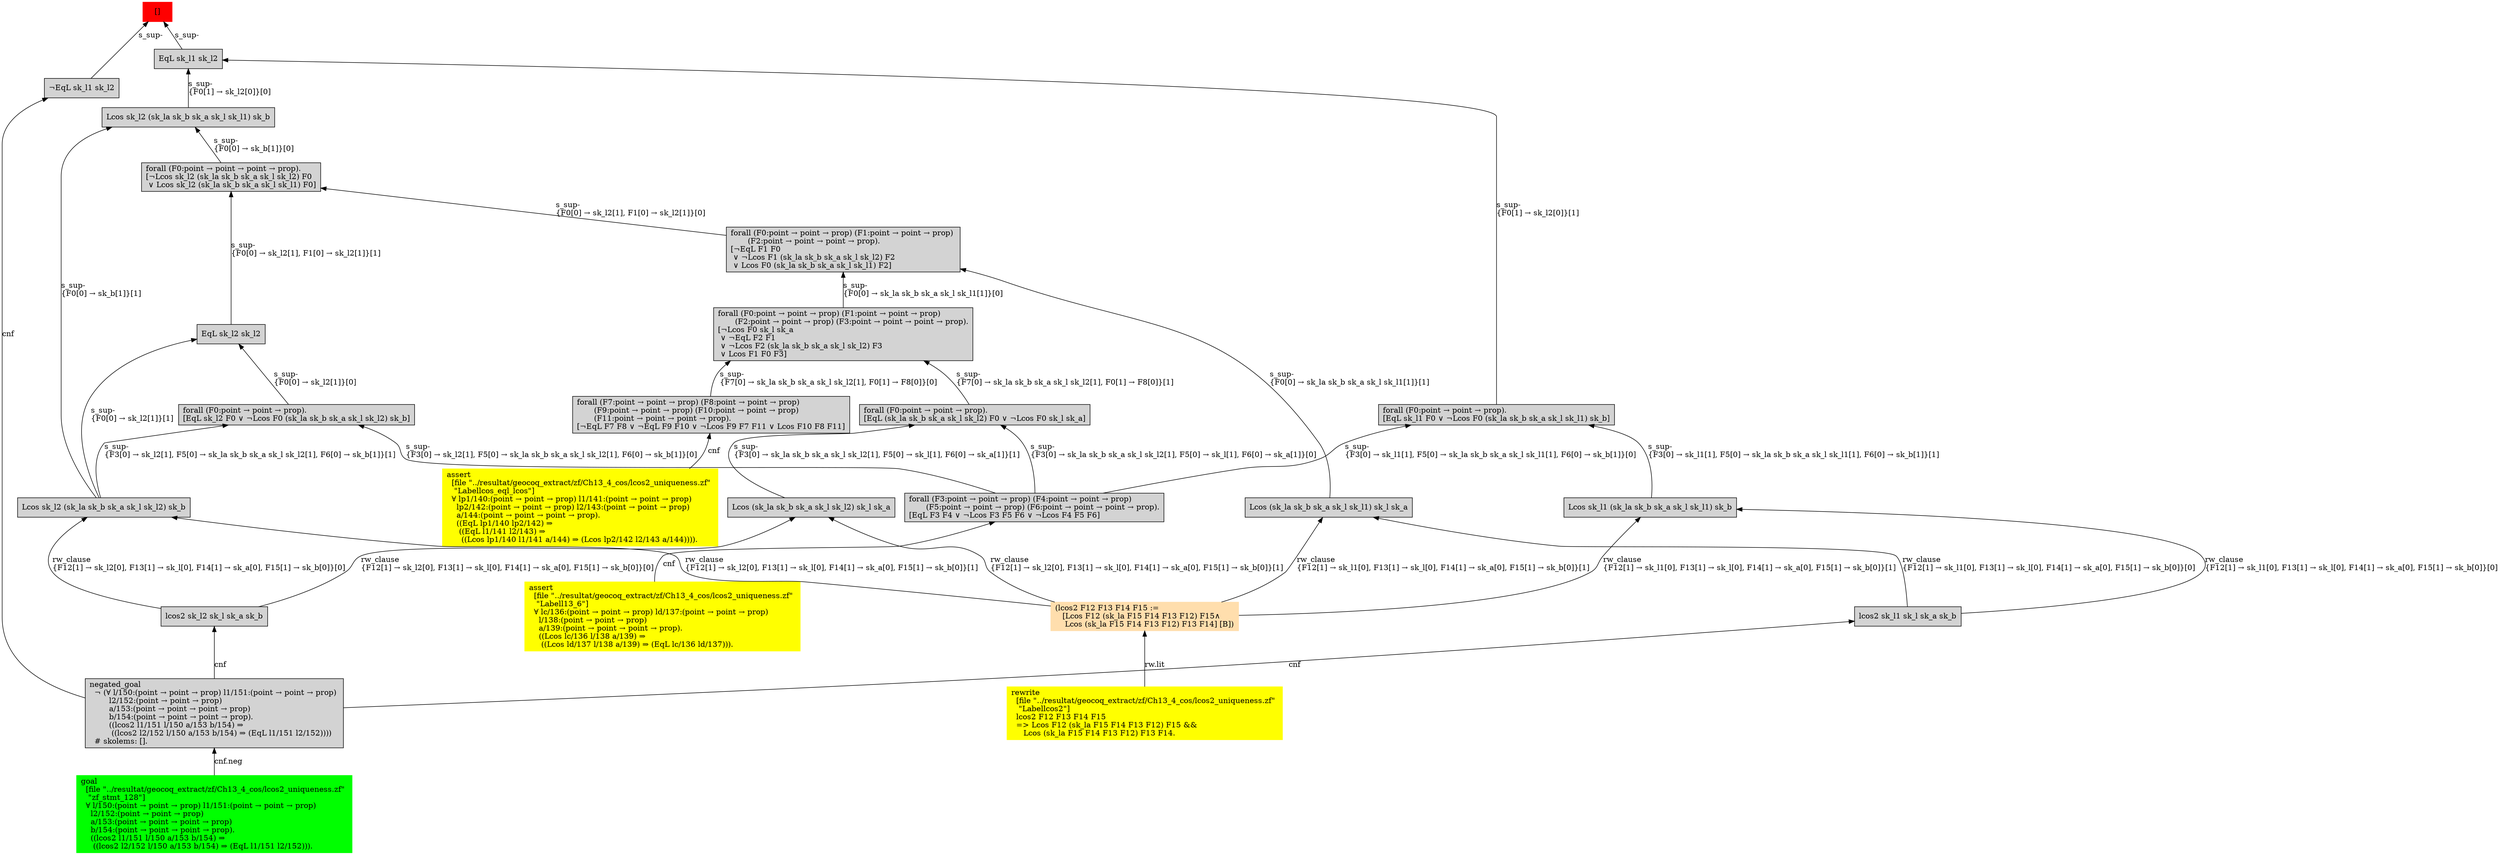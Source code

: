 digraph "unsat_graph" {
  vertex_0 [color=red, label="[]", shape=box, style=filled];
  vertex_0 -> vertex_1 [label="s_sup-\l", dir="back"];
  vertex_1 [shape=box, label="¬EqL sk_l1 sk_l2\l", style=filled];
  vertex_1 -> vertex_2 [label="cnf", dir="back"];
  vertex_2 [shape=box, label="negated_goal\l  ¬ (∀ l/150:(point → point → prop) l1/151:(point → point → prop) \l        l2/152:(point → point → prop) \l        a/153:(point → point → point → prop) \l        b/154:(point → point → point → prop).\l        ((lcos2 l1/151 l/150 a/153 b/154) ⇒\l         ((lcos2 l2/152 l/150 a/153 b/154) ⇒ (EqL l1/151 l2/152))))\l  # skolems: [].\l", style=filled];
  vertex_2 -> vertex_3 [label="cnf.neg", dir="back"];
  vertex_3 [color=green, shape=box, label="goal\l  [file \"../resultat/geocoq_extract/zf/Ch13_4_cos/lcos2_uniqueness.zf\" \l   \"zf_stmt_128\"]\l  ∀ l/150:(point → point → prop) l1/151:(point → point → prop) \l    l2/152:(point → point → prop) \l    a/153:(point → point → point → prop) \l    b/154:(point → point → point → prop).\l    ((lcos2 l1/151 l/150 a/153 b/154) ⇒\l     ((lcos2 l2/152 l/150 a/153 b/154) ⇒ (EqL l1/151 l2/152))).\l", style=filled];
  vertex_0 -> vertex_4 [label="s_sup-\l", dir="back"];
  vertex_4 [shape=box, label="EqL sk_l1 sk_l2\l", style=filled];
  vertex_4 -> vertex_5 [label="s_sup-\l\{F0[1] → sk_l2[0]\}[1]\l", dir="back"];
  vertex_5 [shape=box, label="forall (F0:point → point → prop).\l[EqL sk_l1 F0 ∨ ¬Lcos F0 (sk_la sk_b sk_a sk_l sk_l1) sk_b]\l", style=filled];
  vertex_5 -> vertex_6 [label="s_sup-\l\{F3[0] → sk_l1[1], F5[0] → sk_la sk_b sk_a sk_l sk_l1[1], F6[0] → sk_b[1]\}[0]\l", dir="back"];
  vertex_6 [shape=box, label="forall (F3:point → point → prop) (F4:point → point → prop) \l       (F5:point → point → prop) (F6:point → point → point → prop).\l[EqL F3 F4 ∨ ¬Lcos F3 F5 F6 ∨ ¬Lcos F4 F5 F6]\l", style=filled];
  vertex_6 -> vertex_7 [label="cnf", dir="back"];
  vertex_7 [color=yellow, shape=box, label="assert\l  [file \"../resultat/geocoq_extract/zf/Ch13_4_cos/lcos2_uniqueness.zf\" \l   \"Labell13_6\"]\l  ∀ lc/136:(point → point → prop) ld/137:(point → point → prop) \l    l/138:(point → point → prop) \l    a/139:(point → point → point → prop).\l    ((Lcos lc/136 l/138 a/139) ⇒\l     ((Lcos ld/137 l/138 a/139) ⇒ (EqL lc/136 ld/137))).\l", style=filled];
  vertex_5 -> vertex_8 [label="s_sup-\l\{F3[0] → sk_l1[1], F5[0] → sk_la sk_b sk_a sk_l sk_l1[1], F6[0] → sk_b[1]\}[1]\l", dir="back"];
  vertex_8 [shape=box, label="Lcos sk_l1 (sk_la sk_b sk_a sk_l sk_l1) sk_b\l", style=filled];
  vertex_8 -> vertex_9 [label="rw_clause\l\{F12[1] → sk_l1[0], F13[1] → sk_l[0], F14[1] → sk_a[0], F15[1] → sk_b[0]\}[1]\l", dir="back"];
  vertex_9 [color=navajowhite, shape=box, label="(lcos2 F12 F13 F14 F15 :=\l   [Lcos F12 (sk_la F15 F14 F13 F12) F15∧\l    Lcos (sk_la F15 F14 F13 F12) F13 F14] [B])\l", style=filled];
  vertex_9 -> vertex_10 [label="rw.lit", dir="back"];
  vertex_10 [color=yellow, shape=box, label="rewrite\l  [file \"../resultat/geocoq_extract/zf/Ch13_4_cos/lcos2_uniqueness.zf\" \l   \"Labellcos2\"]\l  lcos2 F12 F13 F14 F15\l  =\> Lcos F12 (sk_la F15 F14 F13 F12) F15 && \l     Lcos (sk_la F15 F14 F13 F12) F13 F14.\l", style=filled];
  vertex_8 -> vertex_11 [label="rw_clause\l\{F12[1] → sk_l1[0], F13[1] → sk_l[0], F14[1] → sk_a[0], F15[1] → sk_b[0]\}[0]\l", dir="back"];
  vertex_11 [shape=box, label="lcos2 sk_l1 sk_l sk_a sk_b\l", style=filled];
  vertex_11 -> vertex_2 [label="cnf", dir="back"];
  vertex_4 -> vertex_12 [label="s_sup-\l\{F0[1] → sk_l2[0]\}[0]\l", dir="back"];
  vertex_12 [shape=box, label="Lcos sk_l2 (sk_la sk_b sk_a sk_l sk_l1) sk_b\l", style=filled];
  vertex_12 -> vertex_13 [label="s_sup-\l\{F0[0] → sk_b[1]\}[0]\l", dir="back"];
  vertex_13 [shape=box, label="forall (F0:point → point → point → prop).\l[¬Lcos sk_l2 (sk_la sk_b sk_a sk_l sk_l2) F0\l ∨ Lcos sk_l2 (sk_la sk_b sk_a sk_l sk_l1) F0]\l", style=filled];
  vertex_13 -> vertex_14 [label="s_sup-\l\{F0[0] → sk_l2[1], F1[0] → sk_l2[1]\}[0]\l", dir="back"];
  vertex_14 [shape=box, label="forall (F0:point → point → prop) (F1:point → point → prop) \l       (F2:point → point → point → prop).\l[¬EqL F1 F0\l ∨ ¬Lcos F1 (sk_la sk_b sk_a sk_l sk_l2) F2\l ∨ Lcos F0 (sk_la sk_b sk_a sk_l sk_l1) F2]\l", style=filled];
  vertex_14 -> vertex_15 [label="s_sup-\l\{F0[0] → sk_la sk_b sk_a sk_l sk_l1[1]\}[0]\l", dir="back"];
  vertex_15 [shape=box, label="forall (F0:point → point → prop) (F1:point → point → prop) \l       (F2:point → point → prop) (F3:point → point → point → prop).\l[¬Lcos F0 sk_l sk_a\l ∨ ¬EqL F2 F1\l ∨ ¬Lcos F2 (sk_la sk_b sk_a sk_l sk_l2) F3\l ∨ Lcos F1 F0 F3]\l", style=filled];
  vertex_15 -> vertex_16 [label="s_sup-\l\{F7[0] → sk_la sk_b sk_a sk_l sk_l2[1], F0[1] → F8[0]\}[0]\l", dir="back"];
  vertex_16 [shape=box, label="forall (F7:point → point → prop) (F8:point → point → prop) \l       (F9:point → point → prop) (F10:point → point → prop) \l       (F11:point → point → point → prop).\l[¬EqL F7 F8 ∨ ¬EqL F9 F10 ∨ ¬Lcos F9 F7 F11 ∨ Lcos F10 F8 F11]\l", style=filled];
  vertex_16 -> vertex_17 [label="cnf", dir="back"];
  vertex_17 [color=yellow, shape=box, label="assert\l  [file \"../resultat/geocoq_extract/zf/Ch13_4_cos/lcos2_uniqueness.zf\" \l   \"Labellcos_eql_lcos\"]\l  ∀ lp1/140:(point → point → prop) l1/141:(point → point → prop) \l    lp2/142:(point → point → prop) l2/143:(point → point → prop) \l    a/144:(point → point → point → prop).\l    ((EqL lp1/140 lp2/142) ⇒\l     ((EqL l1/141 l2/143) ⇒\l      ((Lcos lp1/140 l1/141 a/144) ⇒ (Lcos lp2/142 l2/143 a/144)))).\l", style=filled];
  vertex_15 -> vertex_18 [label="s_sup-\l\{F7[0] → sk_la sk_b sk_a sk_l sk_l2[1], F0[1] → F8[0]\}[1]\l", dir="back"];
  vertex_18 [shape=box, label="forall (F0:point → point → prop).\l[EqL (sk_la sk_b sk_a sk_l sk_l2) F0 ∨ ¬Lcos F0 sk_l sk_a]\l", style=filled];
  vertex_18 -> vertex_6 [label="s_sup-\l\{F3[0] → sk_la sk_b sk_a sk_l sk_l2[1], F5[0] → sk_l[1], F6[0] → sk_a[1]\}[0]\l", dir="back"];
  vertex_18 -> vertex_19 [label="s_sup-\l\{F3[0] → sk_la sk_b sk_a sk_l sk_l2[1], F5[0] → sk_l[1], F6[0] → sk_a[1]\}[1]\l", dir="back"];
  vertex_19 [shape=box, label="Lcos (sk_la sk_b sk_a sk_l sk_l2) sk_l sk_a\l", style=filled];
  vertex_19 -> vertex_9 [label="rw_clause\l\{F12[1] → sk_l2[0], F13[1] → sk_l[0], F14[1] → sk_a[0], F15[1] → sk_b[0]\}[1]\l", dir="back"];
  vertex_19 -> vertex_20 [label="rw_clause\l\{F12[1] → sk_l2[0], F13[1] → sk_l[0], F14[1] → sk_a[0], F15[1] → sk_b[0]\}[0]\l", dir="back"];
  vertex_20 [shape=box, label="lcos2 sk_l2 sk_l sk_a sk_b\l", style=filled];
  vertex_20 -> vertex_2 [label="cnf", dir="back"];
  vertex_14 -> vertex_21 [label="s_sup-\l\{F0[0] → sk_la sk_b sk_a sk_l sk_l1[1]\}[1]\l", dir="back"];
  vertex_21 [shape=box, label="Lcos (sk_la sk_b sk_a sk_l sk_l1) sk_l sk_a\l", style=filled];
  vertex_21 -> vertex_9 [label="rw_clause\l\{F12[1] → sk_l1[0], F13[1] → sk_l[0], F14[1] → sk_a[0], F15[1] → sk_b[0]\}[1]\l", dir="back"];
  vertex_21 -> vertex_11 [label="rw_clause\l\{F12[1] → sk_l1[0], F13[1] → sk_l[0], F14[1] → sk_a[0], F15[1] → sk_b[0]\}[0]\l", dir="back"];
  vertex_13 -> vertex_22 [label="s_sup-\l\{F0[0] → sk_l2[1], F1[0] → sk_l2[1]\}[1]\l", dir="back"];
  vertex_22 [shape=box, label="EqL sk_l2 sk_l2\l", style=filled];
  vertex_22 -> vertex_23 [label="s_sup-\l\{F0[0] → sk_l2[1]\}[0]\l", dir="back"];
  vertex_23 [shape=box, label="forall (F0:point → point → prop).\l[EqL sk_l2 F0 ∨ ¬Lcos F0 (sk_la sk_b sk_a sk_l sk_l2) sk_b]\l", style=filled];
  vertex_23 -> vertex_6 [label="s_sup-\l\{F3[0] → sk_l2[1], F5[0] → sk_la sk_b sk_a sk_l sk_l2[1], F6[0] → sk_b[1]\}[0]\l", dir="back"];
  vertex_23 -> vertex_24 [label="s_sup-\l\{F3[0] → sk_l2[1], F5[0] → sk_la sk_b sk_a sk_l sk_l2[1], F6[0] → sk_b[1]\}[1]\l", dir="back"];
  vertex_24 [shape=box, label="Lcos sk_l2 (sk_la sk_b sk_a sk_l sk_l2) sk_b\l", style=filled];
  vertex_24 -> vertex_9 [label="rw_clause\l\{F12[1] → sk_l2[0], F13[1] → sk_l[0], F14[1] → sk_a[0], F15[1] → sk_b[0]\}[1]\l", dir="back"];
  vertex_24 -> vertex_20 [label="rw_clause\l\{F12[1] → sk_l2[0], F13[1] → sk_l[0], F14[1] → sk_a[0], F15[1] → sk_b[0]\}[0]\l", dir="back"];
  vertex_22 -> vertex_24 [label="s_sup-\l\{F0[0] → sk_l2[1]\}[1]\l", dir="back"];
  vertex_12 -> vertex_24 [label="s_sup-\l\{F0[0] → sk_b[1]\}[1]\l", dir="back"];
  }


